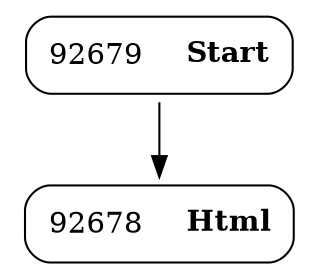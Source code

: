 digraph ast {
node [shape=none];
92679 [label=<<TABLE border='1' cellspacing='0' cellpadding='10' style='rounded' ><TR><TD border='0'>92679</TD><TD border='0'><B>Start</B></TD></TR></TABLE>>];
92679 -> 92678 [weight=2];
92678 [label=<<TABLE border='1' cellspacing='0' cellpadding='10' style='rounded' ><TR><TD border='0'>92678</TD><TD border='0'><B>Html</B></TD></TR></TABLE>>];
}
